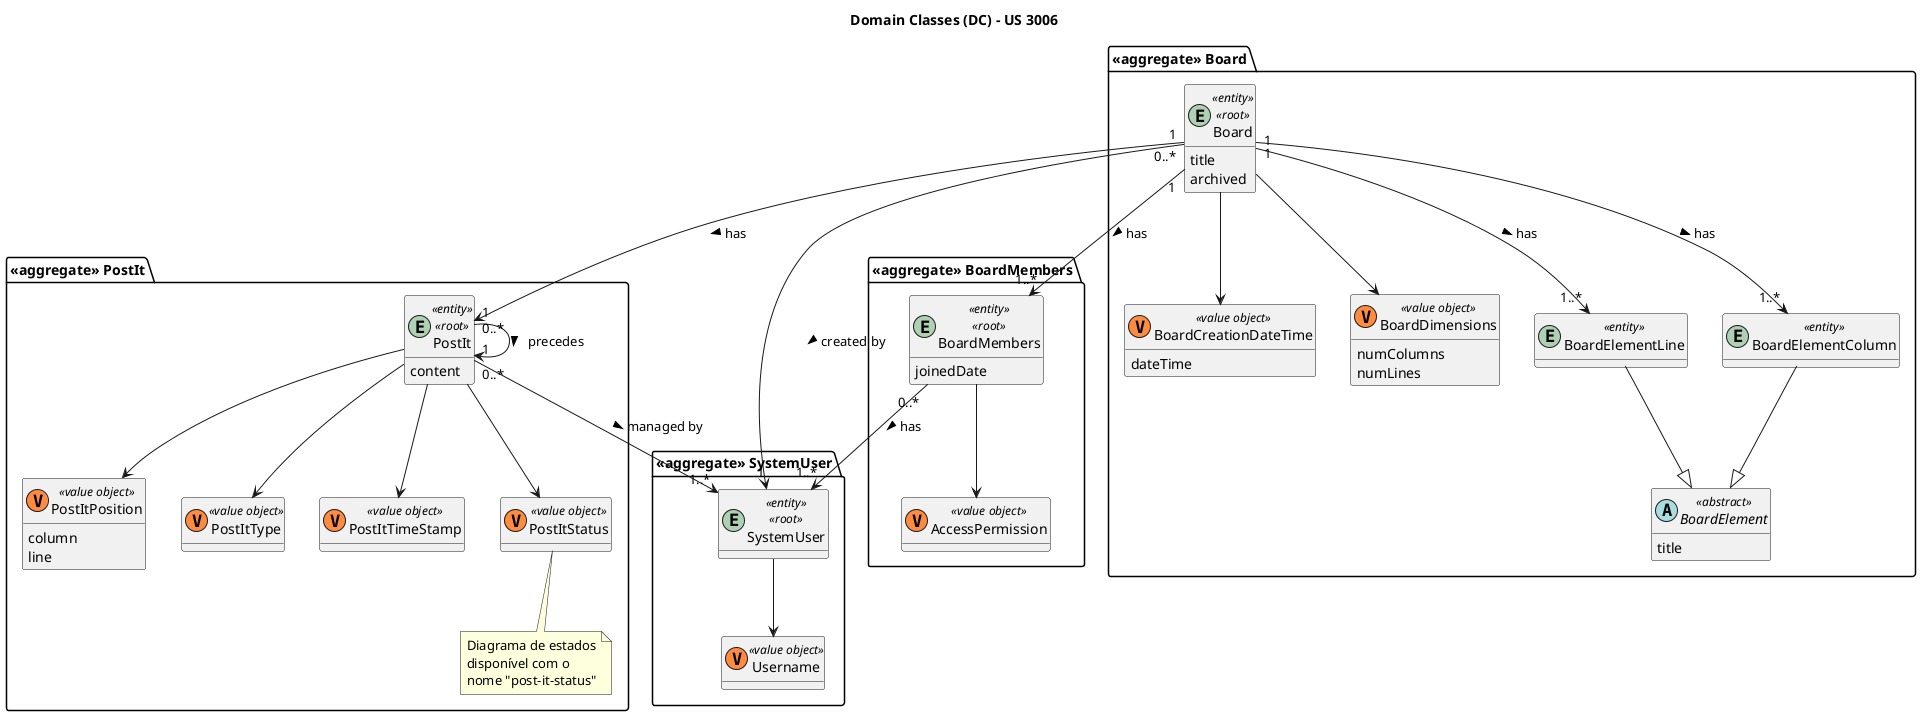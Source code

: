 @startuml
top to bottom direction

title Domain Classes (DC) - US 3006

hide methods
skinparam classAttributeIconSize 0

'SystemUser
package "<<aggregate>> SystemUser" {
    entity SystemUser <<entity>> <<root>> {}
    class Username <<(V, #FF8B40) value object>>
}

'PostIt
package "<<aggregate>> PostIt" {
    entity PostIt <<entity>> <<root>> {
        content
    }
    class PostItPosition <<(V, #FF8B40) value object>> {
        column
        line
    }

    class PostItType <<(V, #FF8B40) value object>>
    class PostItTimeStamp <<(V, #FF8B40) value object>>
    class PostItStatus <<(V, #FF8B40) value object>>
    note bottom
        Diagrama de estados
        disponível com o
        nome "post-it-status"
    end note
}

'Board
package "<<aggregate>> Board" {
    entity Board <<entity>> <<root>> {
        title
        archived
    }

    class BoardCreationDateTime <<(V, #FF8B40) value object>> {
        dateTime
    }

    class BoardDimensions <<(V, #FF8B40) value object>> {
        numColumns
        numLines
    }

    'BoardElement
    abstract BoardElement <<abstract>> {
        title
    }

    entity BoardElementLine <<entity>>
    entity BoardElementColumn <<entity>>
}

'BoardMembers
package "<<aggregate>> BoardMembers" {
    entity BoardMembers <<entity>> <<root>> {
        joinedDate
    }

    class AccessPermission <<(V, #FF8B40) value object>>
}

SystemUser --> Username

PostIt -down-> PostItPosition
PostIt -down-> PostItType
PostIt -down-> PostItTimeStamp
PostIt -down-> PostItStatus
PostIt "1" --> "1" PostIt : precedes >
PostIt "0..*" --> "1..*" SystemUser : managed by >

Board -down-> BoardDimensions
Board -down-> BoardCreationDateTime
Board "1" --> "1..*" BoardElementLine : has >
Board "1" --> "1..*" BoardElementColumn : has >
Board "1" --> "1..*" BoardMembers : has >
Board "1" --> "0..*" PostIt : has >
Board "0..*" --> "1" SystemUser : created by >

BoardElementLine -down-|> BoardElement
BoardElementColumn -down-|> BoardElement

BoardMembers -down-> AccessPermission
BoardMembers "0..*" --> "1..*" SystemUser : has >

@enduml